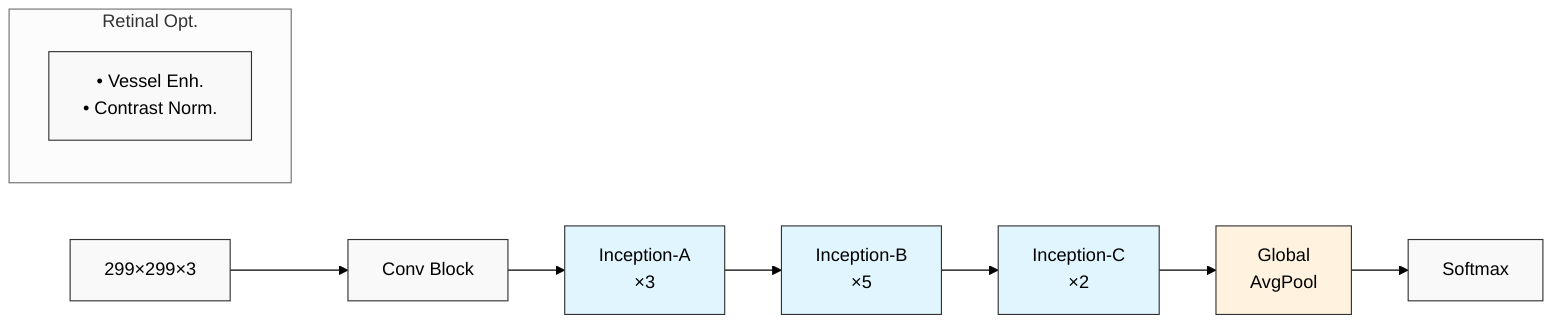 %%{init: {'theme': 'neutral', 'themeVariables': { 'fontFamily': 'arial', 'primaryColor': '#ffffff', 'primaryTextColor': '#000000', 'primaryBorderColor': '#333', 'lineColor': '#000000', 'secondaryColor': '#f4f4f4', 'tertiaryColor': '#fff'}}}%%
graph LR
    classDef default fill:#f9f9f9,stroke:#333,stroke-width:1px
    classDef inception fill:#e1f5fe,stroke:#333,stroke-width:1px
    classDef pool fill:#fff3e0,stroke:#333,stroke-width:1px

    Input[299×299×3] --> Conv["Conv Block"]
    Conv --> IncA["Inception-A<br/>×3"]
    IncA --> IncB["Inception-B<br/>×5"]
    IncB --> IncC["Inception-C<br/>×2"]
    IncC --> Pool["Global<br/>AvgPool"]
    Pool --> Out["Softmax"]

    subgraph RetOpt [Retinal Opt.]
        R1["• Vessel Enh.<br/>• Contrast Norm."]
    end

    class IncA,IncB,IncC inception
    class Pool pool